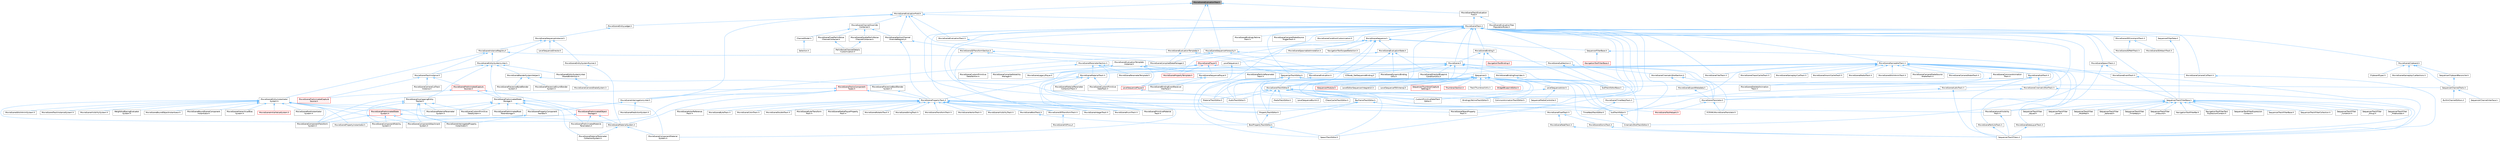 digraph "MovieSceneEvaluationTree.h"
{
 // INTERACTIVE_SVG=YES
 // LATEX_PDF_SIZE
  bgcolor="transparent";
  edge [fontname=Helvetica,fontsize=10,labelfontname=Helvetica,labelfontsize=10];
  node [fontname=Helvetica,fontsize=10,shape=box,height=0.2,width=0.4];
  Node1 [id="Node000001",label="MovieSceneEvaluationTree.h",height=0.2,width=0.4,color="gray40", fillcolor="grey60", style="filled", fontcolor="black",tooltip=" "];
  Node1 -> Node2 [id="edge1_Node000001_Node000002",dir="back",color="steelblue1",style="solid",tooltip=" "];
  Node2 [id="Node000002",label="MovieSceneEvaluationField.h",height=0.2,width=0.4,color="grey40", fillcolor="white", style="filled",URL="$d6/d5d/MovieSceneEvaluationField_8h.html",tooltip=" "];
  Node2 -> Node3 [id="edge2_Node000002_Node000003",dir="back",color="steelblue1",style="solid",tooltip=" "];
  Node3 [id="Node000003",label="MovieSceneChannelOverride\lContainer.h",height=0.2,width=0.4,color="grey40", fillcolor="white", style="filled",URL="$d1/dd2/MovieSceneChannelOverrideContainer_8h.html",tooltip=" "];
  Node3 -> Node4 [id="edge3_Node000003_Node000004",dir="back",color="steelblue1",style="solid",tooltip=" "];
  Node4 [id="Node000004",label="ChannelModel.h",height=0.2,width=0.4,color="grey40", fillcolor="white", style="filled",URL="$de/d30/ChannelModel_8h.html",tooltip=" "];
  Node4 -> Node5 [id="edge4_Node000004_Node000005",dir="back",color="steelblue1",style="solid",tooltip=" "];
  Node5 [id="Node000005",label="Selection.h",height=0.2,width=0.4,color="grey40", fillcolor="white", style="filled",URL="$dd/dc2/Editor_2Sequencer_2Public_2MVVM_2Selection_2Selection_8h.html",tooltip=" "];
  Node3 -> Node6 [id="edge5_Node000003_Node000006",dir="back",color="steelblue1",style="solid",tooltip=" "];
  Node6 [id="Node000006",label="MovieSceneDoublePerlinNoise\lChannelContainer.h",height=0.2,width=0.4,color="grey40", fillcolor="white", style="filled",URL="$de/dae/MovieSceneDoublePerlinNoiseChannelContainer_8h.html",tooltip=" "];
  Node6 -> Node7 [id="edge6_Node000006_Node000007",dir="back",color="steelblue1",style="solid",tooltip=" "];
  Node7 [id="Node000007",label="PerlinNoiseChannelDetails\lCustomization.h",height=0.2,width=0.4,color="grey40", fillcolor="white", style="filled",URL="$d6/df3/PerlinNoiseChannelDetailsCustomization_8h.html",tooltip=" "];
  Node3 -> Node8 [id="edge7_Node000003_Node000008",dir="back",color="steelblue1",style="solid",tooltip=" "];
  Node8 [id="Node000008",label="MovieSceneFloatPerlinNoise\lChannelContainer.h",height=0.2,width=0.4,color="grey40", fillcolor="white", style="filled",URL="$d6/dcb/MovieSceneFloatPerlinNoiseChannelContainer_8h.html",tooltip=" "];
  Node8 -> Node7 [id="edge8_Node000008_Node000007",dir="back",color="steelblue1",style="solid",tooltip=" "];
  Node3 -> Node9 [id="edge9_Node000003_Node000009",dir="back",color="steelblue1",style="solid",tooltip=" "];
  Node9 [id="Node000009",label="MovieSceneSectionChannel\lOverrideRegistry.h",height=0.2,width=0.4,color="grey40", fillcolor="white", style="filled",URL="$d0/d33/MovieSceneSectionChannelOverrideRegistry_8h.html",tooltip=" "];
  Node9 -> Node10 [id="edge10_Node000009_Node000010",dir="back",color="steelblue1",style="solid",tooltip=" "];
  Node10 [id="Node000010",label="MovieScene3DTransformSection.h",height=0.2,width=0.4,color="grey40", fillcolor="white", style="filled",URL="$de/dab/MovieScene3DTransformSection_8h.html",tooltip=" "];
  Node10 -> Node11 [id="edge11_Node000010_Node000011",dir="back",color="steelblue1",style="solid",tooltip=" "];
  Node11 [id="Node000011",label="ISequencerTrackEditor.h",height=0.2,width=0.4,color="grey40", fillcolor="white", style="filled",URL="$df/dca/ISequencerTrackEditor_8h.html",tooltip=" "];
  Node11 -> Node12 [id="edge12_Node000011_Node000012",dir="back",color="steelblue1",style="solid",tooltip=" "];
  Node12 [id="Node000012",label="AudioTrackEditor.h",height=0.2,width=0.4,color="grey40", fillcolor="white", style="filled",URL="$dd/d96/AudioTrackEditor_8h.html",tooltip=" "];
  Node11 -> Node13 [id="edge13_Node000011_Node000013",dir="back",color="steelblue1",style="solid",tooltip=" "];
  Node13 [id="Node000013",label="BoolPropertyTrackEditor.h",height=0.2,width=0.4,color="grey40", fillcolor="white", style="filled",URL="$db/d07/BoolPropertyTrackEditor_8h.html",tooltip=" "];
  Node13 -> Node14 [id="edge14_Node000013_Node000014",dir="back",color="steelblue1",style="solid",tooltip=" "];
  Node14 [id="Node000014",label="SpawnTrackEditor.h",height=0.2,width=0.4,color="grey40", fillcolor="white", style="filled",URL="$d5/dac/SpawnTrackEditor_8h.html",tooltip=" "];
  Node11 -> Node15 [id="edge15_Node000011_Node000015",dir="back",color="steelblue1",style="solid",tooltip=" "];
  Node15 [id="Node000015",label="CinematicShotTrackEditor.h",height=0.2,width=0.4,color="grey40", fillcolor="white", style="filled",URL="$d3/d0c/CinematicShotTrackEditor_8h.html",tooltip=" "];
  Node11 -> Node16 [id="edge16_Node000011_Node000016",dir="back",color="steelblue1",style="solid",tooltip=" "];
  Node16 [id="Node000016",label="CustomPrimitiveDataTrack\lEditor.h",height=0.2,width=0.4,color="grey40", fillcolor="white", style="filled",URL="$dc/d8f/CustomPrimitiveDataTrackEditor_8h.html",tooltip=" "];
  Node11 -> Node17 [id="edge17_Node000011_Node000017",dir="back",color="steelblue1",style="solid",tooltip=" "];
  Node17 [id="Node000017",label="MaterialTrackEditor.h",height=0.2,width=0.4,color="grey40", fillcolor="white", style="filled",URL="$d1/d9f/MaterialTrackEditor_8h.html",tooltip=" "];
  Node11 -> Node18 [id="edge18_Node000011_Node000018",dir="back",color="steelblue1",style="solid",tooltip=" "];
  Node18 [id="Node000018",label="MovieSceneTrackEditor.h",height=0.2,width=0.4,color="grey40", fillcolor="white", style="filled",URL="$db/d6c/MovieSceneTrackEditor_8h.html",tooltip=" "];
  Node18 -> Node12 [id="edge19_Node000018_Node000012",dir="back",color="steelblue1",style="solid",tooltip=" "];
  Node18 -> Node19 [id="edge20_Node000018_Node000019",dir="back",color="steelblue1",style="solid",tooltip=" "];
  Node19 [id="Node000019",label="BindingLifetimeTrackEditor.h",height=0.2,width=0.4,color="grey40", fillcolor="white", style="filled",URL="$db/d3c/BindingLifetimeTrackEditor_8h.html",tooltip=" "];
  Node18 -> Node20 [id="edge21_Node000018_Node000020",dir="back",color="steelblue1",style="solid",tooltip=" "];
  Node20 [id="Node000020",label="ChaosCacheTrackEditor.h",height=0.2,width=0.4,color="grey40", fillcolor="white", style="filled",URL="$db/d36/ChaosCacheTrackEditor_8h.html",tooltip=" "];
  Node18 -> Node21 [id="edge22_Node000018_Node000021",dir="back",color="steelblue1",style="solid",tooltip=" "];
  Node21 [id="Node000021",label="CommonAnimationTrackEditor.h",height=0.2,width=0.4,color="grey40", fillcolor="white", style="filled",URL="$d9/d6e/CommonAnimationTrackEditor_8h.html",tooltip=" "];
  Node18 -> Node16 [id="edge23_Node000018_Node000016",dir="back",color="steelblue1",style="solid",tooltip=" "];
  Node18 -> Node22 [id="edge24_Node000018_Node000022",dir="back",color="steelblue1",style="solid",tooltip=" "];
  Node22 [id="Node000022",label="KeyframeTrackEditor.h",height=0.2,width=0.4,color="grey40", fillcolor="white", style="filled",URL="$dd/d47/KeyframeTrackEditor_8h.html",tooltip=" "];
  Node22 -> Node13 [id="edge25_Node000022_Node000013",dir="back",color="steelblue1",style="solid",tooltip=" "];
  Node22 -> Node23 [id="edge26_Node000022_Node000023",dir="back",color="steelblue1",style="solid",tooltip=" "];
  Node23 [id="Node000023",label="PropertyTrackEditor.h",height=0.2,width=0.4,color="grey40", fillcolor="white", style="filled",URL="$da/d9a/PropertyTrackEditor_8h.html",tooltip=" "];
  Node23 -> Node13 [id="edge27_Node000023_Node000013",dir="back",color="steelblue1",style="solid",tooltip=" "];
  Node22 -> Node24 [id="edge28_Node000022_Node000024",dir="back",color="steelblue1",style="solid",tooltip=" "];
  Node24 [id="Node000024",label="SubTrackEditor.h",height=0.2,width=0.4,color="grey40", fillcolor="white", style="filled",URL="$d8/d5b/SubTrackEditor_8h.html",tooltip=" "];
  Node24 -> Node15 [id="edge29_Node000024_Node000015",dir="back",color="steelblue1",style="solid",tooltip=" "];
  Node22 -> Node25 [id="edge30_Node000022_Node000025",dir="back",color="steelblue1",style="solid",tooltip=" "];
  Node25 [id="Node000025",label="TimeWarpTrackEditor.h",height=0.2,width=0.4,color="grey40", fillcolor="white", style="filled",URL="$dc/d2e/TimeWarpTrackEditor_8h.html",tooltip=" "];
  Node18 -> Node17 [id="edge31_Node000018_Node000017",dir="back",color="steelblue1",style="solid",tooltip=" "];
  Node18 -> Node26 [id="edge32_Node000018_Node000026",dir="back",color="steelblue1",style="solid",tooltip=" "];
  Node26 [id="Node000026",label="MediaTrackEditor.h",height=0.2,width=0.4,color="grey40", fillcolor="white", style="filled",URL="$d0/d41/MediaTrackEditor_8h.html",tooltip=" "];
  Node18 -> Node23 [id="edge33_Node000018_Node000023",dir="back",color="steelblue1",style="solid",tooltip=" "];
  Node18 -> Node27 [id="edge34_Node000018_Node000027",dir="back",color="steelblue1",style="solid",tooltip=" "];
  Node27 [id="Node000027",label="SequencerTrackFilterBase.h",height=0.2,width=0.4,color="grey40", fillcolor="white", style="filled",URL="$d8/def/Filters_2SequencerTrackFilterBase_8h.html",tooltip=" "];
  Node27 -> Node28 [id="edge35_Node000027_Node000028",dir="back",color="steelblue1",style="solid",tooltip=" "];
  Node28 [id="Node000028",label="NavigationToolFilterBar.h",height=0.2,width=0.4,color="grey40", fillcolor="white", style="filled",URL="$df/d14/NavigationToolFilterBar_8h.html",tooltip=" "];
  Node27 -> Node29 [id="edge36_Node000027_Node000029",dir="back",color="steelblue1",style="solid",tooltip=" "];
  Node29 [id="Node000029",label="NavigationToolFilterText\lExpressionContext.h",height=0.2,width=0.4,color="grey40", fillcolor="white", style="filled",URL="$d8/dd2/NavigationToolFilterTextExpressionContext_8h.html",tooltip=" "];
  Node27 -> Node30 [id="edge37_Node000027_Node000030",dir="back",color="steelblue1",style="solid",tooltip=" "];
  Node30 [id="Node000030",label="SequencerTextFilterExpression\lContext.h",height=0.2,width=0.4,color="grey40", fillcolor="white", style="filled",URL="$d0/d9f/SequencerTextFilterExpressionContext_8h.html",tooltip=" "];
  Node27 -> Node31 [id="edge38_Node000027_Node000031",dir="back",color="steelblue1",style="solid",tooltip=" "];
  Node31 [id="Node000031",label="SequencerTrackFilterBase.h",height=0.2,width=0.4,color="grey40", fillcolor="white", style="filled",URL="$d8/d4d/SequencerTrackFilterBase_8h.html",tooltip=" "];
  Node27 -> Node32 [id="edge39_Node000027_Node000032",dir="back",color="steelblue1",style="solid",tooltip=" "];
  Node32 [id="Node000032",label="SequencerTrackFilterCollection.h",height=0.2,width=0.4,color="grey40", fillcolor="white", style="filled",URL="$d8/de2/SequencerTrackFilterCollection_8h.html",tooltip=" "];
  Node27 -> Node33 [id="edge40_Node000027_Node000033",dir="back",color="steelblue1",style="solid",tooltip=" "];
  Node33 [id="Node000033",label="SequencerTrackFilter\l_Condition.h",height=0.2,width=0.4,color="grey40", fillcolor="white", style="filled",URL="$df/d17/SequencerTrackFilter__Condition_8h.html",tooltip=" "];
  Node27 -> Node34 [id="edge41_Node000027_Node000034",dir="back",color="steelblue1",style="solid",tooltip=" "];
  Node34 [id="Node000034",label="SequencerTrackFilter\l_Group.h",height=0.2,width=0.4,color="grey40", fillcolor="white", style="filled",URL="$da/dea/SequencerTrackFilter__Group_8h.html",tooltip=" "];
  Node27 -> Node35 [id="edge42_Node000027_Node000035",dir="back",color="steelblue1",style="solid",tooltip=" "];
  Node35 [id="Node000035",label="SequencerTrackFilter\l_HideIsolate.h",height=0.2,width=0.4,color="grey40", fillcolor="white", style="filled",URL="$d3/d55/SequencerTrackFilter__HideIsolate_8h.html",tooltip=" "];
  Node27 -> Node36 [id="edge43_Node000027_Node000036",dir="back",color="steelblue1",style="solid",tooltip=" "];
  Node36 [id="Node000036",label="SequencerTrackFilter\l_Keyed.h",height=0.2,width=0.4,color="grey40", fillcolor="white", style="filled",URL="$d4/d2d/SequencerTrackFilter__Keyed_8h.html",tooltip=" "];
  Node27 -> Node37 [id="edge44_Node000027_Node000037",dir="back",color="steelblue1",style="solid",tooltip=" "];
  Node37 [id="Node000037",label="SequencerTrackFilter\l_Level.h",height=0.2,width=0.4,color="grey40", fillcolor="white", style="filled",URL="$d2/d6c/SequencerTrackFilter__Level_8h.html",tooltip=" "];
  Node27 -> Node38 [id="edge45_Node000027_Node000038",dir="back",color="steelblue1",style="solid",tooltip=" "];
  Node38 [id="Node000038",label="SequencerTrackFilter\l_Modified.h",height=0.2,width=0.4,color="grey40", fillcolor="white", style="filled",URL="$d0/dd9/SequencerTrackFilter__Modified_8h.html",tooltip=" "];
  Node27 -> Node39 [id="edge46_Node000027_Node000039",dir="back",color="steelblue1",style="solid",tooltip=" "];
  Node39 [id="Node000039",label="SequencerTrackFilter\l_Selected.h",height=0.2,width=0.4,color="grey40", fillcolor="white", style="filled",URL="$dc/d54/SequencerTrackFilter__Selected_8h.html",tooltip=" "];
  Node27 -> Node40 [id="edge47_Node000027_Node000040",dir="back",color="steelblue1",style="solid",tooltip=" "];
  Node40 [id="Node000040",label="SequencerTrackFilter\l_TimeWarp.h",height=0.2,width=0.4,color="grey40", fillcolor="white", style="filled",URL="$d6/dd0/SequencerTrackFilter__TimeWarp_8h.html",tooltip=" "];
  Node27 -> Node41 [id="edge48_Node000027_Node000041",dir="back",color="steelblue1",style="solid",tooltip=" "];
  Node41 [id="Node000041",label="SequencerTrackFilter\l_Unbound.h",height=0.2,width=0.4,color="grey40", fillcolor="white", style="filled",URL="$d0/dd1/SequencerTrackFilter__Unbound_8h.html",tooltip=" "];
  Node27 -> Node42 [id="edge49_Node000027_Node000042",dir="back",color="steelblue1",style="solid",tooltip=" "];
  Node42 [id="Node000042",label="SequencerTrackFilters.h",height=0.2,width=0.4,color="grey40", fillcolor="white", style="filled",URL="$df/d72/SequencerTrackFilters_8h.html",tooltip=" "];
  Node18 -> Node24 [id="edge50_Node000018_Node000024",dir="back",color="steelblue1",style="solid",tooltip=" "];
  Node11 -> Node14 [id="edge51_Node000011_Node000014",dir="back",color="steelblue1",style="solid",tooltip=" "];
  Node11 -> Node24 [id="edge52_Node000011_Node000024",dir="back",color="steelblue1",style="solid",tooltip=" "];
  Node10 -> Node43 [id="edge53_Node000010_Node000043",dir="back",color="steelblue1",style="solid",tooltip=" "];
  Node43 [id="Node000043",label="MovieScene3DTransformTrack.h",height=0.2,width=0.4,color="grey40", fillcolor="white", style="filled",URL="$d9/d06/MovieScene3DTransformTrack_8h.html",tooltip=" "];
  Node43 -> Node44 [id="edge54_Node000043_Node000044",dir="back",color="steelblue1",style="solid",tooltip=" "];
  Node44 [id="Node000044",label="MovieSceneHitProxy.h",height=0.2,width=0.4,color="grey40", fillcolor="white", style="filled",URL="$d0/d01/MovieSceneHitProxy_8h.html",tooltip=" "];
  Node10 -> Node45 [id="edge55_Node000010_Node000045",dir="back",color="steelblue1",style="solid",tooltip=" "];
  Node45 [id="Node000045",label="MovieSceneParameterSection.h",height=0.2,width=0.4,color="grey40", fillcolor="white", style="filled",URL="$de/d65/MovieSceneParameterSection_8h.html",tooltip=" "];
  Node45 -> Node46 [id="edge56_Node000045_Node000046",dir="back",color="steelblue1",style="solid",tooltip=" "];
  Node46 [id="Node000046",label="MovieSceneCustomPrimitive\lDataSection.h",height=0.2,width=0.4,color="grey40", fillcolor="white", style="filled",URL="$d2/d78/MovieSceneCustomPrimitiveDataSection_8h.html",tooltip=" "];
  Node45 -> Node47 [id="edge57_Node000045_Node000047",dir="back",color="steelblue1",style="solid",tooltip=" "];
  Node47 [id="Node000047",label="MovieSceneCustomPrimitive\lDataTrack.h",height=0.2,width=0.4,color="grey40", fillcolor="white", style="filled",URL="$db/d39/MovieSceneCustomPrimitiveDataTrack_8h.html",tooltip=" "];
  Node45 -> Node48 [id="edge58_Node000045_Node000048",dir="back",color="steelblue1",style="solid",tooltip=" "];
  Node48 [id="Node000048",label="MovieSceneMaterialTrack.h",height=0.2,width=0.4,color="grey40", fillcolor="white", style="filled",URL="$d8/d92/MovieSceneMaterialTrack_8h.html",tooltip=" "];
  Node48 -> Node49 [id="edge59_Node000048_Node000049",dir="back",color="steelblue1",style="solid",tooltip=" "];
  Node49 [id="Node000049",label="MovieSceneComponentMaterial\lSystem.h",height=0.2,width=0.4,color="grey40", fillcolor="white", style="filled",URL="$d7/d7c/MovieSceneComponentMaterialSystem_8h.html",tooltip=" "];
  Node48 -> Node47 [id="edge60_Node000048_Node000047",dir="back",color="steelblue1",style="solid",tooltip=" "];
  Node48 -> Node50 [id="edge61_Node000048_Node000050",dir="back",color="steelblue1",style="solid",tooltip=" "];
  Node50 [id="Node000050",label="MovieSceneMaterialParameter\lCollectionTrack.h",height=0.2,width=0.4,color="grey40", fillcolor="white", style="filled",URL="$d7/dc8/MovieSceneMaterialParameterCollectionTrack_8h.html",tooltip=" "];
  Node48 -> Node51 [id="edge62_Node000048_Node000051",dir="back",color="steelblue1",style="solid",tooltip=" "];
  Node51 [id="Node000051",label="MovieScenePrimitiveMaterial\lTrack.h",height=0.2,width=0.4,color="grey40", fillcolor="white", style="filled",URL="$dc/dc4/MovieScenePrimitiveMaterialTrack_8h.html",tooltip=" "];
  Node48 -> Node52 [id="edge63_Node000048_Node000052",dir="back",color="steelblue1",style="solid",tooltip=" "];
  Node52 [id="Node000052",label="MovieSceneTracksComponent\lTypes.h",height=0.2,width=0.4,color="red", fillcolor="#FFF0F0", style="filled",URL="$d5/d6a/MovieSceneTracksComponentTypes_8h.html",tooltip=" "];
  Node52 -> Node53 [id="edge64_Node000052_Node000053",dir="back",color="steelblue1",style="solid",tooltip=" "];
  Node53 [id="Node000053",label="MovieSceneComponentAttachment\lSystem.h",height=0.2,width=0.4,color="grey40", fillcolor="white", style="filled",URL="$d9/db3/MovieSceneComponentAttachmentSystem_8h.html",tooltip=" "];
  Node52 -> Node54 [id="edge65_Node000052_Node000054",dir="back",color="steelblue1",style="solid",tooltip=" "];
  Node54 [id="Node000054",label="MovieSceneComponentTransform\lSystem.h",height=0.2,width=0.4,color="grey40", fillcolor="white", style="filled",URL="$d1/d3e/MovieSceneComponentTransformSystem_8h.html",tooltip=" "];
  Node52 -> Node57 [id="edge66_Node000052_Node000057",dir="back",color="steelblue1",style="solid",tooltip=" "];
  Node57 [id="Node000057",label="MovieSceneInterrogationLinker.h",height=0.2,width=0.4,color="grey40", fillcolor="white", style="filled",URL="$d9/d6a/MovieSceneInterrogationLinker_8h.html",tooltip=" "];
  Node57 -> Node58 [id="edge67_Node000057_Node000058",dir="back",color="steelblue1",style="solid",tooltip=" "];
  Node58 [id="Node000058",label="MovieScenePredictionSystem.h",height=0.2,width=0.4,color="grey40", fillcolor="white", style="filled",URL="$dc/d7f/MovieScenePredictionSystem_8h.html",tooltip=" "];
  Node57 -> Node59 [id="edge68_Node000057_Node000059",dir="back",color="steelblue1",style="solid",tooltip=" "];
  Node59 [id="Node000059",label="MovieScenePropertyComponent\lHandler.h",height=0.2,width=0.4,color="grey40", fillcolor="white", style="filled",URL="$d1/d1c/MovieScenePropertyComponentHandler_8h.html",tooltip=" "];
  Node59 -> Node60 [id="edge69_Node000059_Node000060",dir="back",color="steelblue1",style="solid",tooltip=" "];
  Node60 [id="Node000060",label="MovieSceneInterrogatedProperty\lInstantiator.h",height=0.2,width=0.4,color="grey40", fillcolor="white", style="filled",URL="$df/d43/MovieSceneInterrogatedPropertyInstantiator_8h.html",tooltip=" "];
  Node59 -> Node61 [id="edge70_Node000059_Node000061",dir="back",color="steelblue1",style="solid",tooltip=" "];
  Node61 [id="Node000061",label="MovieScenePropertyInstantiator.h",height=0.2,width=0.4,color="grey40", fillcolor="white", style="filled",URL="$d2/ddc/MovieScenePropertyInstantiator_8h.html",tooltip=" "];
  Node52 -> Node62 [id="edge71_Node000052_Node000062",dir="back",color="steelblue1",style="solid",tooltip=" "];
  Node62 [id="Node000062",label="MovieSceneMaterialSystem.h",height=0.2,width=0.4,color="grey40", fillcolor="white", style="filled",URL="$d2/d2f/MovieSceneMaterialSystem_8h.html",tooltip=" "];
  Node62 -> Node49 [id="edge72_Node000062_Node000049",dir="back",color="steelblue1",style="solid",tooltip=" "];
  Node62 -> Node63 [id="edge73_Node000062_Node000063",dir="back",color="steelblue1",style="solid",tooltip=" "];
  Node63 [id="Node000063",label="MovieSceneMaterialParameter\lCollectionSystem.h",height=0.2,width=0.4,color="grey40", fillcolor="white", style="filled",URL="$d4/d18/MovieSceneMaterialParameterCollectionSystem_8h.html",tooltip=" "];
  Node52 -> Node65 [id="edge74_Node000052_Node000065",dir="back",color="steelblue1",style="solid",tooltip=" "];
  Node65 [id="Node000065",label="MovieScenePropertyTrack.h",height=0.2,width=0.4,color="grey40", fillcolor="white", style="filled",URL="$da/d0c/MovieScenePropertyTrack_8h.html",tooltip=" "];
  Node65 -> Node43 [id="edge75_Node000065_Node000043",dir="back",color="steelblue1",style="solid",tooltip=" "];
  Node65 -> Node66 [id="edge76_Node000065_Node000066",dir="back",color="steelblue1",style="solid",tooltip=" "];
  Node66 [id="Node000066",label="MovieSceneActorReference\lTrack.h",height=0.2,width=0.4,color="grey40", fillcolor="white", style="filled",URL="$d9/d9b/MovieSceneActorReferenceTrack_8h.html",tooltip=" "];
  Node65 -> Node67 [id="edge77_Node000065_Node000067",dir="back",color="steelblue1",style="solid",tooltip=" "];
  Node67 [id="Node000067",label="MovieSceneBoolTrack.h",height=0.2,width=0.4,color="grey40", fillcolor="white", style="filled",URL="$d7/ddf/MovieSceneBoolTrack_8h.html",tooltip=" "];
  Node67 -> Node13 [id="edge78_Node000067_Node000013",dir="back",color="steelblue1",style="solid",tooltip=" "];
  Node65 -> Node68 [id="edge79_Node000065_Node000068",dir="back",color="steelblue1",style="solid",tooltip=" "];
  Node68 [id="Node000068",label="MovieSceneByteTrack.h",height=0.2,width=0.4,color="grey40", fillcolor="white", style="filled",URL="$dc/d79/MovieSceneByteTrack_8h.html",tooltip=" "];
  Node65 -> Node69 [id="edge80_Node000065_Node000069",dir="back",color="steelblue1",style="solid",tooltip=" "];
  Node69 [id="Node000069",label="MovieSceneColorTrack.h",height=0.2,width=0.4,color="grey40", fillcolor="white", style="filled",URL="$d8/df9/MovieSceneColorTrack_8h.html",tooltip=" "];
  Node65 -> Node70 [id="edge81_Node000065_Node000070",dir="back",color="steelblue1",style="solid",tooltip=" "];
  Node70 [id="Node000070",label="MovieSceneDoubleTrack.h",height=0.2,width=0.4,color="grey40", fillcolor="white", style="filled",URL="$de/d31/MovieSceneDoubleTrack_8h.html",tooltip=" "];
  Node65 -> Node71 [id="edge82_Node000065_Node000071",dir="back",color="steelblue1",style="solid",tooltip=" "];
  Node71 [id="Node000071",label="MovieSceneEnumTrack.h",height=0.2,width=0.4,color="grey40", fillcolor="white", style="filled",URL="$d6/d95/MovieSceneEnumTrack_8h.html",tooltip=" "];
  Node65 -> Node72 [id="edge83_Node000065_Node000072",dir="back",color="steelblue1",style="solid",tooltip=" "];
  Node72 [id="Node000072",label="MovieSceneEulerTransform\lTrack.h",height=0.2,width=0.4,color="grey40", fillcolor="white", style="filled",URL="$d7/d3a/MovieSceneEulerTransformTrack_8h.html",tooltip=" "];
  Node65 -> Node73 [id="edge84_Node000065_Node000073",dir="back",color="steelblue1",style="solid",tooltip=" "];
  Node73 [id="Node000073",label="MovieSceneFloatTrack.h",height=0.2,width=0.4,color="grey40", fillcolor="white", style="filled",URL="$dc/d88/MovieSceneFloatTrack_8h.html",tooltip=" "];
  Node73 -> Node74 [id="edge85_Node000073_Node000074",dir="back",color="steelblue1",style="solid",tooltip=" "];
  Node74 [id="Node000074",label="MovieSceneFadeTrack.h",height=0.2,width=0.4,color="grey40", fillcolor="white", style="filled",URL="$d3/dd6/MovieSceneFadeTrack_8h.html",tooltip=" "];
  Node74 -> Node42 [id="edge86_Node000074_Node000042",dir="back",color="steelblue1",style="solid",tooltip=" "];
  Node73 -> Node75 [id="edge87_Node000073_Node000075",dir="back",color="steelblue1",style="solid",tooltip=" "];
  Node75 [id="Node000075",label="MovieSceneSlomoTrack.h",height=0.2,width=0.4,color="grey40", fillcolor="white", style="filled",URL="$d3/d88/MovieSceneSlomoTrack_8h.html",tooltip=" "];
  Node75 -> Node42 [id="edge88_Node000075_Node000042",dir="back",color="steelblue1",style="solid",tooltip=" "];
  Node65 -> Node76 [id="edge89_Node000065_Node000076",dir="back",color="steelblue1",style="solid",tooltip=" "];
  Node76 [id="Node000076",label="MovieSceneIntegerTrack.h",height=0.2,width=0.4,color="grey40", fillcolor="white", style="filled",URL="$d9/d1a/MovieSceneIntegerTrack_8h.html",tooltip=" "];
  Node65 -> Node77 [id="edge90_Node000065_Node000077",dir="back",color="steelblue1",style="solid",tooltip=" "];
  Node77 [id="Node000077",label="MovieSceneLevelVisibility\lTrack.h",height=0.2,width=0.4,color="grey40", fillcolor="white", style="filled",URL="$d8/dae/MovieSceneLevelVisibilityTrack_8h.html",tooltip=" "];
  Node77 -> Node42 [id="edge91_Node000077_Node000042",dir="back",color="steelblue1",style="solid",tooltip=" "];
  Node65 -> Node78 [id="edge92_Node000065_Node000078",dir="back",color="steelblue1",style="solid",tooltip=" "];
  Node78 [id="Node000078",label="MovieSceneMediaPlayerProperty\lTrack.h",height=0.2,width=0.4,color="grey40", fillcolor="white", style="filled",URL="$d4/da1/MovieSceneMediaPlayerPropertyTrack_8h.html",tooltip=" "];
  Node65 -> Node79 [id="edge93_Node000065_Node000079",dir="back",color="steelblue1",style="solid",tooltip=" "];
  Node79 [id="Node000079",label="MovieSceneObjectProperty\lTrack.h",height=0.2,width=0.4,color="grey40", fillcolor="white", style="filled",URL="$dc/da9/MovieSceneObjectPropertyTrack_8h.html",tooltip=" "];
  Node65 -> Node51 [id="edge94_Node000065_Node000051",dir="back",color="steelblue1",style="solid",tooltip=" "];
  Node65 -> Node80 [id="edge95_Node000065_Node000080",dir="back",color="steelblue1",style="solid",tooltip=" "];
  Node80 [id="Node000080",label="MovieSceneRotatorTrack.h",height=0.2,width=0.4,color="grey40", fillcolor="white", style="filled",URL="$d3/d8f/MovieSceneRotatorTrack_8h.html",tooltip=" "];
  Node65 -> Node81 [id="edge96_Node000065_Node000081",dir="back",color="steelblue1",style="solid",tooltip=" "];
  Node81 [id="Node000081",label="MovieSceneStringTrack.h",height=0.2,width=0.4,color="grey40", fillcolor="white", style="filled",URL="$dd/d54/MovieSceneStringTrack_8h.html",tooltip=" "];
  Node65 -> Node82 [id="edge97_Node000065_Node000082",dir="back",color="steelblue1",style="solid",tooltip=" "];
  Node82 [id="Node000082",label="MovieSceneTransformTrack.h",height=0.2,width=0.4,color="grey40", fillcolor="white", style="filled",URL="$df/d57/MovieSceneTransformTrack_8h.html",tooltip=" "];
  Node65 -> Node83 [id="edge98_Node000065_Node000083",dir="back",color="steelblue1",style="solid",tooltip=" "];
  Node83 [id="Node000083",label="MovieSceneVectorTrack.h",height=0.2,width=0.4,color="grey40", fillcolor="white", style="filled",URL="$d8/d5e/MovieSceneVectorTrack_8h.html",tooltip=" "];
  Node65 -> Node84 [id="edge99_Node000065_Node000084",dir="back",color="steelblue1",style="solid",tooltip=" "];
  Node84 [id="Node000084",label="MovieSceneVisibilityTrack.h",height=0.2,width=0.4,color="grey40", fillcolor="white", style="filled",URL="$dd/d5e/MovieSceneVisibilityTrack_8h.html",tooltip=" "];
  Node65 -> Node23 [id="edge100_Node000065_Node000023",dir="back",color="steelblue1",style="solid",tooltip=" "];
  Node45 -> Node85 [id="edge101_Node000045_Node000085",dir="back",color="steelblue1",style="solid",tooltip=" "];
  Node85 [id="Node000085",label="MovieSceneParameterTemplate.h",height=0.2,width=0.4,color="grey40", fillcolor="white", style="filled",URL="$d9/df3/MovieSceneParameterTemplate_8h.html",tooltip=" "];
  Node45 -> Node86 [id="edge102_Node000045_Node000086",dir="back",color="steelblue1",style="solid",tooltip=" "];
  Node86 [id="Node000086",label="MovieSceneParticleParameter\lTrack.h",height=0.2,width=0.4,color="grey40", fillcolor="white", style="filled",URL="$d2/d09/MovieSceneParticleParameterTrack_8h.html",tooltip=" "];
  Node9 -> Node65 [id="edge103_Node000009_Node000065",dir="back",color="steelblue1",style="solid",tooltip=" "];
  Node2 -> Node87 [id="edge104_Node000002_Node000087",dir="back",color="steelblue1",style="solid",tooltip=" "];
  Node87 [id="Node000087",label="MovieSceneCompiledDataManager.h",height=0.2,width=0.4,color="grey40", fillcolor="white", style="filled",URL="$d7/d59/MovieSceneCompiledDataManager_8h.html",tooltip=" "];
  Node2 -> Node88 [id="edge105_Node000002_Node000088",dir="back",color="steelblue1",style="solid",tooltip=" "];
  Node88 [id="Node000088",label="MovieSceneEntityLedger.h",height=0.2,width=0.4,color="grey40", fillcolor="white", style="filled",URL="$d6/d4e/MovieSceneEntityLedger_8h.html",tooltip=" "];
  Node88 -> Node89 [id="edge106_Node000088_Node000089",dir="back",color="steelblue1",style="solid",tooltip=" "];
  Node89 [id="Node000089",label="MovieSceneSequenceInstance.h",height=0.2,width=0.4,color="grey40", fillcolor="white", style="filled",URL="$d1/d07/MovieSceneSequenceInstance_8h.html",tooltip=" "];
  Node89 -> Node90 [id="edge107_Node000089_Node000090",dir="back",color="steelblue1",style="solid",tooltip=" "];
  Node90 [id="Node000090",label="LevelSequenceDirector.h",height=0.2,width=0.4,color="grey40", fillcolor="white", style="filled",URL="$d8/d00/LevelSequenceDirector_8h.html",tooltip=" "];
  Node89 -> Node91 [id="edge108_Node000089_Node000091",dir="back",color="steelblue1",style="solid",tooltip=" "];
  Node91 [id="Node000091",label="MovieSceneEntitySystemLinker.h",height=0.2,width=0.4,color="grey40", fillcolor="white", style="filled",URL="$d9/d16/MovieSceneEntitySystemLinker_8h.html",tooltip=" "];
  Node91 -> Node92 [id="edge109_Node000091_Node000092",dir="back",color="steelblue1",style="solid",tooltip=" "];
  Node92 [id="Node000092",label="MovieSceneBlenderSystemHelper.h",height=0.2,width=0.4,color="grey40", fillcolor="white", style="filled",URL="$d5/d47/MovieSceneBlenderSystemHelper_8h.html",tooltip=" "];
  Node92 -> Node93 [id="edge110_Node000092_Node000093",dir="back",color="steelblue1",style="solid",tooltip=" "];
  Node93 [id="Node000093",label="MovieScenePiecewiseBoolBlender\lSystem.h",height=0.2,width=0.4,color="grey40", fillcolor="white", style="filled",URL="$d7/d27/MovieScenePiecewiseBoolBlenderSystem_8h.html",tooltip=" "];
  Node93 -> Node65 [id="edge111_Node000093_Node000065",dir="back",color="steelblue1",style="solid",tooltip=" "];
  Node92 -> Node94 [id="edge112_Node000092_Node000094",dir="back",color="steelblue1",style="solid",tooltip=" "];
  Node94 [id="Node000094",label="MovieScenePiecewiseByteBlender\lSystem.h",height=0.2,width=0.4,color="grey40", fillcolor="white", style="filled",URL="$d7/dde/MovieScenePiecewiseByteBlenderSystem_8h.html",tooltip=" "];
  Node92 -> Node95 [id="edge113_Node000092_Node000095",dir="back",color="steelblue1",style="solid",tooltip=" "];
  Node95 [id="Node000095",label="MovieScenePiecewiseEnumBlender\lSystem.h",height=0.2,width=0.4,color="grey40", fillcolor="white", style="filled",URL="$d4/dfe/MovieScenePiecewiseEnumBlenderSystem_8h.html",tooltip=" "];
  Node91 -> Node96 [id="edge114_Node000091_Node000096",dir="back",color="steelblue1",style="solid",tooltip=" "];
  Node96 [id="Node000096",label="MovieSceneEntitySystemLinker\lSharedExtension.h",height=0.2,width=0.4,color="grey40", fillcolor="white", style="filled",URL="$dc/df1/MovieSceneEntitySystemLinkerSharedExtension_8h.html",tooltip=" "];
  Node96 -> Node97 [id="edge115_Node000096_Node000097",dir="back",color="steelblue1",style="solid",tooltip=" "];
  Node97 [id="Node000097",label="MovieSceneCameraShakeSystem.h",height=0.2,width=0.4,color="grey40", fillcolor="white", style="filled",URL="$d2/dcc/MovieSceneCameraShakeSystem_8h.html",tooltip=" "];
  Node91 -> Node98 [id="edge116_Node000091_Node000098",dir="back",color="steelblue1",style="solid",tooltip=" "];
  Node98 [id="Node000098",label="MovieSceneOverlappingEntity\lTracker.h",height=0.2,width=0.4,color="grey40", fillcolor="white", style="filled",URL="$db/d41/MovieSceneOverlappingEntityTracker_8h.html",tooltip=" "];
  Node98 -> Node53 [id="edge117_Node000098_Node000053",dir="back",color="steelblue1",style="solid",tooltip=" "];
  Node98 -> Node99 [id="edge118_Node000098_Node000099",dir="back",color="steelblue1",style="solid",tooltip=" "];
  Node99 [id="Node000099",label="MovieSceneComponentMobility\lSystem.h",height=0.2,width=0.4,color="grey40", fillcolor="white", style="filled",URL="$d7/dca/MovieSceneComponentMobilitySystem_8h.html",tooltip=" "];
  Node98 -> Node54 [id="edge119_Node000098_Node000054",dir="back",color="steelblue1",style="solid",tooltip=" "];
  Node98 -> Node100 [id="edge120_Node000098_Node000100",dir="back",color="steelblue1",style="solid",tooltip=" "];
  Node100 [id="Node000100",label="MovieSceneCustomPrimitive\lDataSystem.h",height=0.2,width=0.4,color="grey40", fillcolor="white", style="filled",URL="$d1/da0/MovieSceneCustomPrimitiveDataSystem_8h.html",tooltip=" "];
  Node98 -> Node60 [id="edge121_Node000098_Node000060",dir="back",color="steelblue1",style="solid",tooltip=" "];
  Node98 -> Node101 [id="edge122_Node000098_Node000101",dir="back",color="steelblue1",style="solid",tooltip=" "];
  Node101 [id="Node000101",label="MovieSceneMaterialParameter\lSystem.h",height=0.2,width=0.4,color="grey40", fillcolor="white", style="filled",URL="$d9/d38/MovieSceneMaterialParameterSystem_8h.html",tooltip=" "];
  Node91 -> Node102 [id="edge123_Node000091_Node000102",dir="back",color="steelblue1",style="solid",tooltip=" "];
  Node102 [id="Node000102",label="MovieScenePreAnimatedState\lStorage.h",height=0.2,width=0.4,color="grey40", fillcolor="white", style="filled",URL="$db/d56/MovieScenePreAnimatedStateStorage_8h.html",tooltip=" "];
  Node102 -> Node49 [id="edge124_Node000102_Node000049",dir="back",color="steelblue1",style="solid",tooltip=" "];
  Node102 -> Node100 [id="edge125_Node000102_Node000100",dir="back",color="steelblue1",style="solid",tooltip=" "];
  Node102 -> Node63 [id="edge126_Node000102_Node000063",dir="back",color="steelblue1",style="solid",tooltip=" "];
  Node102 -> Node101 [id="edge127_Node000102_Node000101",dir="back",color="steelblue1",style="solid",tooltip=" "];
  Node102 -> Node103 [id="edge128_Node000102_Node000103",dir="back",color="steelblue1",style="solid",tooltip=" "];
  Node103 [id="Node000103",label="MovieScenePreAnimatedMaterial\lParameters.h",height=0.2,width=0.4,color="grey40", fillcolor="white", style="filled",URL="$d9/dac/MovieScenePreAnimatedMaterialParameters_8h.html",tooltip=" "];
  Node102 -> Node104 [id="edge129_Node000102_Node000104",dir="back",color="steelblue1",style="solid",tooltip=" "];
  Node104 [id="Node000104",label="MovieScenePreAnimatedObject\lStorage.h",height=0.2,width=0.4,color="red", fillcolor="#FFF0F0", style="filled",URL="$d1/dc5/MovieScenePreAnimatedObjectStorage_8h.html",tooltip=" "];
  Node104 -> Node99 [id="edge130_Node000104_Node000099",dir="back",color="steelblue1",style="solid",tooltip=" "];
  Node104 -> Node62 [id="edge131_Node000104_Node000062",dir="back",color="steelblue1",style="solid",tooltip=" "];
  Node104 -> Node103 [id="edge132_Node000104_Node000103",dir="back",color="steelblue1",style="solid",tooltip=" "];
  Node102 -> Node107 [id="edge133_Node000102_Node000107",dir="back",color="steelblue1",style="solid",tooltip=" "];
  Node107 [id="Node000107",label="MovieScenePreAnimatedRoot\lTokenStorage.h",height=0.2,width=0.4,color="grey40", fillcolor="white", style="filled",URL="$d1/db6/MovieScenePreAnimatedRootTokenStorage_8h.html",tooltip=" "];
  Node102 -> Node108 [id="edge134_Node000102_Node000108",dir="back",color="steelblue1",style="solid",tooltip=" "];
  Node108 [id="Node000108",label="MovieScenePreAnimatedState\lSystem.h",height=0.2,width=0.4,color="red", fillcolor="#FFF0F0", style="filled",URL="$df/d2d/MovieScenePreAnimatedStateSystem_8h.html",tooltip=" "];
  Node108 -> Node53 [id="edge135_Node000108_Node000053",dir="back",color="steelblue1",style="solid",tooltip=" "];
  Node108 -> Node99 [id="edge136_Node000108_Node000099",dir="back",color="steelblue1",style="solid",tooltip=" "];
  Node108 -> Node54 [id="edge137_Node000108_Node000054",dir="back",color="steelblue1",style="solid",tooltip=" "];
  Node108 -> Node62 [id="edge138_Node000108_Node000062",dir="back",color="steelblue1",style="solid",tooltip=" "];
  Node102 -> Node59 [id="edge139_Node000102_Node000059",dir="back",color="steelblue1",style="solid",tooltip=" "];
  Node91 -> Node123 [id="edge140_Node000091_Node000123",dir="back",color="steelblue1",style="solid",tooltip=" "];
  Node123 [id="Node000123",label="MovieSceneTrackInstance.h",height=0.2,width=0.4,color="grey40", fillcolor="white", style="filled",URL="$d4/d28/MovieSceneTrackInstance_8h.html",tooltip=" "];
  Node123 -> Node124 [id="edge141_Node000123_Node000124",dir="back",color="steelblue1",style="solid",tooltip=" "];
  Node124 [id="Node000124",label="MovieSceneCameraCutTrack\lInstance.h",height=0.2,width=0.4,color="grey40", fillcolor="white", style="filled",URL="$d3/d37/MovieSceneCameraCutTrackInstance_8h.html",tooltip=" "];
  Node123 -> Node125 [id="edge142_Node000123_Node000125",dir="back",color="steelblue1",style="solid",tooltip=" "];
  Node125 [id="Node000125",label="MovieScenePreAnimatedCapture\lSource.h",height=0.2,width=0.4,color="red", fillcolor="#FFF0F0", style="filled",URL="$d8/dd1/MovieScenePreAnimatedCaptureSource_8h.html",tooltip=" "];
  Node123 -> Node141 [id="edge143_Node000123_Node000141",dir="back",color="steelblue1",style="solid",tooltip=" "];
  Node141 [id="Node000141",label="MovieScenePreAnimatedCapture\lSources.h",height=0.2,width=0.4,color="red", fillcolor="#FFF0F0", style="filled",URL="$de/d2c/MovieScenePreAnimatedCaptureSources_8h.html",tooltip=" "];
  Node141 -> Node125 [id="edge144_Node000141_Node000125",dir="back",color="steelblue1",style="solid",tooltip=" "];
  Node141 -> Node104 [id="edge145_Node000141_Node000104",dir="back",color="steelblue1",style="solid",tooltip=" "];
  Node141 -> Node102 [id="edge146_Node000141_Node000102",dir="back",color="steelblue1",style="solid",tooltip=" "];
  Node89 -> Node143 [id="edge147_Node000089_Node000143",dir="back",color="steelblue1",style="solid",tooltip=" "];
  Node143 [id="Node000143",label="MovieSceneEntitySystemRunner.h",height=0.2,width=0.4,color="grey40", fillcolor="white", style="filled",URL="$d3/db8/MovieSceneEntitySystemRunner_8h.html",tooltip=" "];
  Node143 -> Node62 [id="edge148_Node000143_Node000062",dir="back",color="steelblue1",style="solid",tooltip=" "];
  Node89 -> Node144 [id="edge149_Node000089_Node000144",dir="back",color="steelblue1",style="solid",tooltip=" "];
  Node144 [id="Node000144",label="MovieSceneInstanceRegistry.h",height=0.2,width=0.4,color="grey40", fillcolor="white", style="filled",URL="$d6/d54/MovieSceneInstanceRegistry_8h.html",tooltip=" "];
  Node144 -> Node145 [id="edge150_Node000144_Node000145",dir="back",color="steelblue1",style="solid",tooltip=" "];
  Node145 [id="Node000145",label="MovieSceneEntityInstantiator\lSystem.h",height=0.2,width=0.4,color="grey40", fillcolor="white", style="filled",URL="$d1/d77/MovieSceneEntityInstantiatorSystem_8h.html",tooltip=" "];
  Node145 -> Node146 [id="edge151_Node000145_Node000146",dir="back",color="steelblue1",style="solid",tooltip=" "];
  Node146 [id="Node000146",label="MovieSceneBoundObjectInstantiator.h",height=0.2,width=0.4,color="grey40", fillcolor="white", style="filled",URL="$d2/d08/MovieSceneBoundObjectInstantiator_8h.html",tooltip=" "];
  Node145 -> Node147 [id="edge152_Node000145_Node000147",dir="back",color="steelblue1",style="solid",tooltip=" "];
  Node147 [id="Node000147",label="MovieSceneBoundSceneComponent\lInstantiator.h",height=0.2,width=0.4,color="grey40", fillcolor="white", style="filled",URL="$d7/dae/MovieSceneBoundSceneComponentInstantiator_8h.html",tooltip=" "];
  Node145 -> Node53 [id="edge153_Node000145_Node000053",dir="back",color="steelblue1",style="solid",tooltip=" "];
  Node145 -> Node99 [id="edge154_Node000145_Node000099",dir="back",color="steelblue1",style="solid",tooltip=" "];
  Node145 -> Node54 [id="edge155_Node000145_Node000054",dir="back",color="steelblue1",style="solid",tooltip=" "];
  Node145 -> Node148 [id="edge156_Node000145_Node000148",dir="back",color="steelblue1",style="solid",tooltip=" "];
  Node148 [id="Node000148",label="MovieSceneHierarchicalBias\lSystem.h",height=0.2,width=0.4,color="grey40", fillcolor="white", style="filled",URL="$db/dbf/MovieSceneHierarchicalBiasSystem_8h.html",tooltip=" "];
  Node145 -> Node149 [id="edge157_Node000145_Node000149",dir="back",color="steelblue1",style="solid",tooltip=" "];
  Node149 [id="Node000149",label="MovieSceneInitialValueSystem.h",height=0.2,width=0.4,color="red", fillcolor="#FFF0F0", style="filled",URL="$de/d69/Public_2EntitySystem_2MovieSceneInitialValueSystem_8h.html",tooltip=" "];
  Node145 -> Node60 [id="edge158_Node000145_Node000060",dir="back",color="steelblue1",style="solid",tooltip=" "];
  Node145 -> Node101 [id="edge159_Node000145_Node000101",dir="back",color="steelblue1",style="solid",tooltip=" "];
  Node145 -> Node108 [id="edge160_Node000145_Node000108",dir="back",color="steelblue1",style="solid",tooltip=" "];
  Node145 -> Node61 [id="edge161_Node000145_Node000061",dir="back",color="steelblue1",style="solid",tooltip=" "];
  Node145 -> Node151 [id="edge162_Node000145_Node000151",dir="back",color="steelblue1",style="solid",tooltip=" "];
  Node151 [id="Node000151",label="MovieSceneRootInstantiator\lSystem.h",height=0.2,width=0.4,color="grey40", fillcolor="white", style="filled",URL="$dc/d52/MovieSceneRootInstantiatorSystem_8h.html",tooltip=" "];
  Node145 -> Node152 [id="edge163_Node000145_Node000152",dir="back",color="steelblue1",style="solid",tooltip=" "];
  Node152 [id="Node000152",label="MovieSceneStitchAnimSystem.h",height=0.2,width=0.4,color="grey40", fillcolor="white", style="filled",URL="$d1/d39/MovieSceneStitchAnimSystem_8h.html",tooltip=" "];
  Node145 -> Node153 [id="edge164_Node000145_Node000153",dir="back",color="steelblue1",style="solid",tooltip=" "];
  Node153 [id="Node000153",label="MovieSceneTrackInstanceSystem.h",height=0.2,width=0.4,color="grey40", fillcolor="white", style="filled",URL="$d4/db7/MovieSceneTrackInstanceSystem_8h.html",tooltip=" "];
  Node145 -> Node154 [id="edge165_Node000145_Node000154",dir="back",color="steelblue1",style="solid",tooltip=" "];
  Node154 [id="Node000154",label="MovieSceneVisibilitySystem.h",height=0.2,width=0.4,color="grey40", fillcolor="white", style="filled",URL="$d6/d1d/MovieSceneVisibilitySystem_8h.html",tooltip=" "];
  Node145 -> Node155 [id="edge166_Node000145_Node000155",dir="back",color="steelblue1",style="solid",tooltip=" "];
  Node155 [id="Node000155",label="WeightAndEasingEvaluator\lSystem.h",height=0.2,width=0.4,color="grey40", fillcolor="white", style="filled",URL="$d0/d06/WeightAndEasingEvaluatorSystem_8h.html",tooltip=" "];
  Node144 -> Node91 [id="edge167_Node000144_Node000091",dir="back",color="steelblue1",style="solid",tooltip=" "];
  Node144 -> Node156 [id="edge168_Node000144_Node000156",dir="back",color="steelblue1",style="solid",tooltip=" "];
  Node156 [id="Node000156",label="MovieSceneEvaluationTemplate\lInstance.h",height=0.2,width=0.4,color="grey40", fillcolor="white", style="filled",URL="$dc/d63/MovieSceneEvaluationTemplateInstance_8h.html",tooltip=" "];
  Node156 -> Node157 [id="edge169_Node000156_Node000157",dir="back",color="steelblue1",style="solid",tooltip=" "];
  Node157 [id="Node000157",label="LevelSequencePlayer.h",height=0.2,width=0.4,color="red", fillcolor="#FFF0F0", style="filled",URL="$d0/d5e/LevelSequencePlayer_8h.html",tooltip=" "];
  Node157 -> Node159 [id="edge170_Node000157_Node000159",dir="back",color="steelblue1",style="solid",tooltip=" "];
  Node159 [id="Node000159",label="LevelSequenceBurnIn.h",height=0.2,width=0.4,color="grey40", fillcolor="white", style="filled",URL="$d2/d6b/LevelSequenceBurnIn_8h.html",tooltip=" "];
  Node156 -> Node160 [id="edge171_Node000156_Node000160",dir="back",color="steelblue1",style="solid",tooltip=" "];
  Node160 [id="Node000160",label="MovieSceneCompiledVolatility\lManager.h",height=0.2,width=0.4,color="grey40", fillcolor="white", style="filled",URL="$db/ddd/MovieSceneCompiledVolatilityManager_8h.html",tooltip=" "];
  Node156 -> Node133 [id="edge172_Node000156_Node000133",dir="back",color="steelblue1",style="solid",tooltip=" "];
  Node133 [id="Node000133",label="MovieSceneEvaluation.h",height=0.2,width=0.4,color="grey40", fillcolor="white", style="filled",URL="$dc/ded/MovieSceneEvaluation_8h.html",tooltip=" "];
  Node133 -> Node22 [id="edge173_Node000133_Node000022",dir="back",color="steelblue1",style="solid",tooltip=" "];
  Node156 -> Node161 [id="edge174_Node000156_Node000161",dir="back",color="steelblue1",style="solid",tooltip=" "];
  Node161 [id="Node000161",label="MovieSceneLegacyPlayer.h",height=0.2,width=0.4,color="grey40", fillcolor="white", style="filled",URL="$d7/dfb/MovieSceneLegacyPlayer_8h.html",tooltip=" "];
  Node156 -> Node137 [id="edge175_Node000156_Node000137",dir="back",color="steelblue1",style="solid",tooltip=" "];
  Node137 [id="Node000137",label="MovieScenePropertyTemplate.h",height=0.2,width=0.4,color="red", fillcolor="#FFF0F0", style="filled",URL="$d9/d24/MovieScenePropertyTemplate_8h.html",tooltip=" "];
  Node156 -> Node162 [id="edge176_Node000156_Node000162",dir="back",color="steelblue1",style="solid",tooltip=" "];
  Node162 [id="Node000162",label="MovieSceneSequencePlayer.h",height=0.2,width=0.4,color="grey40", fillcolor="white", style="filled",URL="$d3/d08/MovieSceneSequencePlayer_8h.html",tooltip=" "];
  Node162 -> Node157 [id="edge177_Node000162_Node000157",dir="back",color="steelblue1",style="solid",tooltip=" "];
  Node162 -> Node163 [id="edge178_Node000162_Node000163",dir="back",color="steelblue1",style="solid",tooltip=" "];
  Node163 [id="Node000163",label="MovieSceneBindingEventReceiver\lInterface.h",height=0.2,width=0.4,color="grey40", fillcolor="white", style="filled",URL="$df/d39/MovieSceneBindingEventReceiverInterface_8h.html",tooltip=" "];
  Node144 -> Node123 [id="edge179_Node000144_Node000123",dir="back",color="steelblue1",style="solid",tooltip=" "];
  Node2 -> Node134 [id="edge180_Node000002_Node000134",dir="back",color="steelblue1",style="solid",tooltip=" "];
  Node134 [id="Node000134",label="MovieSceneEvaluationTrack.h",height=0.2,width=0.4,color="grey40", fillcolor="white", style="filled",URL="$d1/de1/MovieSceneEvaluationTrack_8h.html",tooltip=" "];
  Node134 -> Node135 [id="edge181_Node000134_Node000135",dir="back",color="steelblue1",style="solid",tooltip=" "];
  Node135 [id="Node000135",label="MovieSceneEvaluationTemplate.h",height=0.2,width=0.4,color="grey40", fillcolor="white", style="filled",URL="$d9/d34/MovieSceneEvaluationTemplate_8h.html",tooltip=" "];
  Node135 -> Node87 [id="edge182_Node000135_Node000087",dir="back",color="steelblue1",style="solid",tooltip=" "];
  Node135 -> Node133 [id="edge183_Node000135_Node000133",dir="back",color="steelblue1",style="solid",tooltip=" "];
  Node2 -> Node57 [id="edge184_Node000002_Node000057",dir="back",color="steelblue1",style="solid",tooltip=" "];
  Node2 -> Node9 [id="edge185_Node000002_Node000009",dir="back",color="steelblue1",style="solid",tooltip=" "];
  Node2 -> Node164 [id="edge186_Node000002_Node000164",dir="back",color="steelblue1",style="solid",tooltip=" "];
  Node164 [id="Node000164",label="MovieSceneTrack.h",height=0.2,width=0.4,color="grey40", fillcolor="white", style="filled",URL="$d6/db2/MovieSceneTrack_8h.html",tooltip=" "];
  Node164 -> Node12 [id="edge187_Node000164_Node000012",dir="back",color="steelblue1",style="solid",tooltip=" "];
  Node164 -> Node19 [id="edge188_Node000164_Node000019",dir="back",color="steelblue1",style="solid",tooltip=" "];
  Node164 -> Node15 [id="edge189_Node000164_Node000015",dir="back",color="steelblue1",style="solid",tooltip=" "];
  Node164 -> Node21 [id="edge190_Node000164_Node000021",dir="back",color="steelblue1",style="solid",tooltip=" "];
  Node164 -> Node16 [id="edge191_Node000164_Node000016",dir="back",color="steelblue1",style="solid",tooltip=" "];
  Node164 -> Node11 [id="edge192_Node000164_Node000011",dir="back",color="steelblue1",style="solid",tooltip=" "];
  Node164 -> Node22 [id="edge193_Node000164_Node000022",dir="back",color="steelblue1",style="solid",tooltip=" "];
  Node164 -> Node17 [id="edge194_Node000164_Node000017",dir="back",color="steelblue1",style="solid",tooltip=" "];
  Node164 -> Node165 [id="edge195_Node000164_Node000165",dir="back",color="steelblue1",style="solid",tooltip=" "];
  Node165 [id="Node000165",label="MovieScene.h",height=0.2,width=0.4,color="grey40", fillcolor="white", style="filled",URL="$df/da9/MovieScene_8h.html",tooltip=" "];
  Node165 -> Node166 [id="edge196_Node000165_Node000166",dir="back",color="steelblue1",style="solid",tooltip=" "];
  Node166 [id="Node000166",label="FCPXMLMovieSceneTranslator.h",height=0.2,width=0.4,color="grey40", fillcolor="white", style="filled",URL="$d2/d93/FCPXMLMovieSceneTranslator_8h.html",tooltip=" "];
  Node165 -> Node167 [id="edge197_Node000165_Node000167",dir="back",color="steelblue1",style="solid",tooltip=" "];
  Node167 [id="Node000167",label="K2Node_GetSequenceBinding.h",height=0.2,width=0.4,color="grey40", fillcolor="white", style="filled",URL="$dc/d62/K2Node__GetSequenceBinding_8h.html",tooltip=" "];
  Node165 -> Node168 [id="edge198_Node000165_Node000168",dir="back",color="steelblue1",style="solid",tooltip=" "];
  Node168 [id="Node000168",label="MovieSceneBindingOverrides.h",height=0.2,width=0.4,color="grey40", fillcolor="white", style="filled",URL="$d4/d8c/MovieSceneBindingOverrides_8h.html",tooltip=" "];
  Node168 -> Node169 [id="edge199_Node000168_Node000169",dir="back",color="steelblue1",style="solid",tooltip=" "];
  Node169 [id="Node000169",label="LevelSequenceActor.h",height=0.2,width=0.4,color="grey40", fillcolor="white", style="filled",URL="$dd/d4d/LevelSequenceActor_8h.html",tooltip=" "];
  Node169 -> Node159 [id="edge200_Node000169_Node000159",dir="back",color="steelblue1",style="solid",tooltip=" "];
  Node169 -> Node170 [id="edge201_Node000169_Node000170",dir="back",color="steelblue1",style="solid",tooltip=" "];
  Node170 [id="Node000170",label="SequenceMediaController.h",height=0.2,width=0.4,color="grey40", fillcolor="white", style="filled",URL="$de/d88/SequenceMediaController_8h.html",tooltip=" "];
  Node165 -> Node171 [id="edge202_Node000165_Node000171",dir="back",color="steelblue1",style="solid",tooltip=" "];
  Node171 [id="Node000171",label="MovieSceneDirectorBlueprint\lConditionUtils.h",height=0.2,width=0.4,color="grey40", fillcolor="white", style="filled",URL="$d4/d8a/MovieSceneDirectorBlueprintConditionUtils_8h.html",tooltip=" "];
  Node165 -> Node172 [id="edge203_Node000165_Node000172",dir="back",color="steelblue1",style="solid",tooltip=" "];
  Node172 [id="Node000172",label="MovieSceneDynamicBinding\lUtils.h",height=0.2,width=0.4,color="grey40", fillcolor="white", style="filled",URL="$df/dce/MovieSceneDynamicBindingUtils_8h.html",tooltip=" "];
  Node165 -> Node71 [id="edge204_Node000165_Node000071",dir="back",color="steelblue1",style="solid",tooltip=" "];
  Node165 -> Node76 [id="edge205_Node000165_Node000076",dir="back",color="steelblue1",style="solid",tooltip=" "];
  Node165 -> Node162 [id="edge206_Node000165_Node000162",dir="back",color="steelblue1",style="solid",tooltip=" "];
  Node165 -> Node18 [id="edge207_Node000165_Node000018",dir="back",color="steelblue1",style="solid",tooltip=" "];
  Node165 -> Node173 [id="edge208_Node000165_Node000173",dir="back",color="steelblue1",style="solid",tooltip=" "];
  Node173 [id="Node000173",label="MovieSceneTranslator.h",height=0.2,width=0.4,color="grey40", fillcolor="white", style="filled",URL="$d2/d49/MovieSceneTranslator_8h.html",tooltip=" "];
  Node173 -> Node166 [id="edge209_Node000173_Node000166",dir="back",color="steelblue1",style="solid",tooltip=" "];
  Node173 -> Node174 [id="edge210_Node000173_Node000174",dir="back",color="steelblue1",style="solid",tooltip=" "];
  Node174 [id="Node000174",label="MovieSceneToolHelpers.h",height=0.2,width=0.4,color="red", fillcolor="#FFF0F0", style="filled",URL="$d4/d0e/MovieSceneToolHelpers_8h.html",tooltip=" "];
  Node165 -> Node179 [id="edge211_Node000165_Node000179",dir="back",color="steelblue1",style="solid",tooltip=" "];
  Node179 [id="Node000179",label="SubTrackEditorBase.h",height=0.2,width=0.4,color="grey40", fillcolor="white", style="filled",URL="$db/d33/SubTrackEditorBase_8h.html",tooltip=" "];
  Node164 -> Node180 [id="edge212_Node000164_Node000180",dir="back",color="steelblue1",style="solid",tooltip=" "];
  Node180 [id="Node000180",label="MovieScene3DConstraintTrack.h",height=0.2,width=0.4,color="grey40", fillcolor="white", style="filled",URL="$d7/d73/MovieScene3DConstraintTrack_8h.html",tooltip=" "];
  Node180 -> Node181 [id="edge213_Node000180_Node000181",dir="back",color="steelblue1",style="solid",tooltip=" "];
  Node181 [id="Node000181",label="MovieScene3DAttachTrack.h",height=0.2,width=0.4,color="grey40", fillcolor="white", style="filled",URL="$d2/d53/MovieScene3DAttachTrack_8h.html",tooltip=" "];
  Node180 -> Node131 [id="edge214_Node000180_Node000131",dir="back",color="steelblue1",style="solid",tooltip=" "];
  Node131 [id="Node000131",label="MovieScene3DPathTrack.h",height=0.2,width=0.4,color="grey40", fillcolor="white", style="filled",URL="$d3/d57/MovieScene3DPathTrack_8h.html",tooltip=" "];
  Node164 -> Node182 [id="edge215_Node000164_Node000182",dir="back",color="steelblue1",style="solid",tooltip=" "];
  Node182 [id="Node000182",label="MovieSceneBinding.h",height=0.2,width=0.4,color="grey40", fillcolor="white", style="filled",URL="$db/dc8/MovieSceneBinding_8h.html",tooltip=" "];
  Node182 -> Node183 [id="edge216_Node000182_Node000183",dir="back",color="steelblue1",style="solid",tooltip=" "];
  Node183 [id="Node000183",label="ISequencer.h",height=0.2,width=0.4,color="grey40", fillcolor="white", style="filled",URL="$d7/d1d/ISequencer_8h.html",tooltip=" "];
  Node183 -> Node12 [id="edge217_Node000183_Node000012",dir="back",color="steelblue1",style="solid",tooltip=" "];
  Node183 -> Node19 [id="edge218_Node000183_Node000019",dir="back",color="steelblue1",style="solid",tooltip=" "];
  Node183 -> Node13 [id="edge219_Node000183_Node000013",dir="back",color="steelblue1",style="solid",tooltip=" "];
  Node183 -> Node15 [id="edge220_Node000183_Node000015",dir="back",color="steelblue1",style="solid",tooltip=" "];
  Node183 -> Node21 [id="edge221_Node000183_Node000021",dir="back",color="steelblue1",style="solid",tooltip=" "];
  Node183 -> Node16 [id="edge222_Node000183_Node000016",dir="back",color="steelblue1",style="solid",tooltip=" "];
  Node183 -> Node184 [id="edge223_Node000183_Node000184",dir="back",color="steelblue1",style="solid",tooltip=" "];
  Node184 [id="Node000184",label="ISequencerModule.h",height=0.2,width=0.4,color="red", fillcolor="#FFF0F0", style="filled",URL="$d7/d3b/ISequencerModule_8h.html",tooltip=" "];
  Node183 -> Node22 [id="edge224_Node000183_Node000022",dir="back",color="steelblue1",style="solid",tooltip=" "];
  Node183 -> Node199 [id="edge225_Node000183_Node000199",dir="back",color="steelblue1",style="solid",tooltip=" "];
  Node199 [id="Node000199",label="LevelEditorSequencerIntegration.h",height=0.2,width=0.4,color="grey40", fillcolor="white", style="filled",URL="$d5/d15/LevelEditorSequencerIntegration_8h.html",tooltip=" "];
  Node183 -> Node200 [id="edge226_Node000183_Node000200",dir="back",color="steelblue1",style="solid",tooltip=" "];
  Node200 [id="Node000200",label="LevelSequenceFBXInterop.h",height=0.2,width=0.4,color="grey40", fillcolor="white", style="filled",URL="$d7/d4f/LevelSequenceFBXInterop_8h.html",tooltip=" "];
  Node183 -> Node17 [id="edge227_Node000183_Node000017",dir="back",color="steelblue1",style="solid",tooltip=" "];
  Node183 -> Node174 [id="edge228_Node000183_Node000174",dir="back",color="steelblue1",style="solid",tooltip=" "];
  Node183 -> Node18 [id="edge229_Node000183_Node000018",dir="back",color="steelblue1",style="solid",tooltip=" "];
  Node183 -> Node23 [id="edge230_Node000183_Node000023",dir="back",color="steelblue1",style="solid",tooltip=" "];
  Node183 -> Node201 [id="edge231_Node000183_Node000201",dir="back",color="steelblue1",style="solid",tooltip=" "];
  Node201 [id="Node000201",label="SequencerChannelTraits.h",height=0.2,width=0.4,color="grey40", fillcolor="white", style="filled",URL="$d6/db9/SequencerChannelTraits_8h.html",tooltip=" "];
  Node201 -> Node202 [id="edge232_Node000201_Node000202",dir="back",color="steelblue1",style="solid",tooltip=" "];
  Node202 [id="Node000202",label="BuiltInChannelEditors.h",height=0.2,width=0.4,color="grey40", fillcolor="white", style="filled",URL="$df/daf/BuiltInChannelEditors_8h.html",tooltip=" "];
  Node201 -> Node203 [id="edge233_Node000201_Node000203",dir="back",color="steelblue1",style="solid",tooltip=" "];
  Node203 [id="Node000203",label="SequencerChannelInterface.h",height=0.2,width=0.4,color="grey40", fillcolor="white", style="filled",URL="$da/d51/SequencerChannelInterface_8h.html",tooltip=" "];
  Node183 -> Node204 [id="edge234_Node000183_Node000204",dir="back",color="steelblue1",style="solid",tooltip=" "];
  Node204 [id="Node000204",label="SequencerThumbnailCapture\lSettings.h",height=0.2,width=0.4,color="red", fillcolor="#FFF0F0", style="filled",URL="$de/d05/SequencerThumbnailCaptureSettings_8h.html",tooltip=" "];
  Node183 -> Node14 [id="edge235_Node000183_Node000014",dir="back",color="steelblue1",style="solid",tooltip=" "];
  Node183 -> Node24 [id="edge236_Node000183_Node000024",dir="back",color="steelblue1",style="solid",tooltip=" "];
  Node183 -> Node179 [id="edge237_Node000183_Node000179",dir="back",color="steelblue1",style="solid",tooltip=" "];
  Node183 -> Node178 [id="edge238_Node000183_Node000178",dir="back",color="steelblue1",style="solid",tooltip=" "];
  Node178 [id="Node000178",label="ThumbnailSection.h",height=0.2,width=0.4,color="red", fillcolor="#FFF0F0", style="filled",URL="$de/daf/ThumbnailSection_8h.html",tooltip=" "];
  Node183 -> Node206 [id="edge239_Node000183_Node000206",dir="back",color="steelblue1",style="solid",tooltip=" "];
  Node206 [id="Node000206",label="TrackThumbnailUtils.h",height=0.2,width=0.4,color="grey40", fillcolor="white", style="filled",URL="$dc/df4/TrackThumbnailUtils_8h.html",tooltip=" "];
  Node183 -> Node207 [id="edge240_Node000183_Node000207",dir="back",color="steelblue1",style="solid",tooltip=" "];
  Node207 [id="Node000207",label="WidgetBlueprintEditor.h",height=0.2,width=0.4,color="red", fillcolor="#FFF0F0", style="filled",URL="$d6/d04/WidgetBlueprintEditor_8h.html",tooltip=" "];
  Node182 -> Node165 [id="edge241_Node000182_Node000165",dir="back",color="steelblue1",style="solid",tooltip=" "];
  Node182 -> Node189 [id="edge242_Node000182_Node000189",dir="back",color="steelblue1",style="solid",tooltip=" "];
  Node189 [id="Node000189",label="NavigationToolBinding.h",height=0.2,width=0.4,color="red", fillcolor="#FFF0F0", style="filled",URL="$d0/db5/NavigationToolBinding_8h.html",tooltip=" "];
  Node164 -> Node211 [id="edge243_Node000164_Node000211",dir="back",color="steelblue1",style="solid",tooltip=" "];
  Node211 [id="Node000211",label="MovieSceneBindingLifetime\lTrack.h",height=0.2,width=0.4,color="grey40", fillcolor="white", style="filled",URL="$d8/d77/MovieSceneBindingLifetimeTrack_8h.html",tooltip=" "];
  Node164 -> Node212 [id="edge244_Node000164_Node000212",dir="back",color="steelblue1",style="solid",tooltip=" "];
  Node212 [id="Node000212",label="MovieSceneCVarTrack.h",height=0.2,width=0.4,color="grey40", fillcolor="white", style="filled",URL="$d7/ddc/MovieSceneCVarTrack_8h.html",tooltip=" "];
  Node164 -> Node213 [id="edge245_Node000164_Node000213",dir="back",color="steelblue1",style="solid",tooltip=" "];
  Node213 [id="Node000213",label="MovieSceneCameraCutTrack.h",height=0.2,width=0.4,color="grey40", fillcolor="white", style="filled",URL="$d8/dbd/MovieSceneCameraCutTrack_8h.html",tooltip=" "];
  Node213 -> Node42 [id="edge246_Node000213_Node000042",dir="back",color="steelblue1",style="solid",tooltip=" "];
  Node164 -> Node214 [id="edge247_Node000164_Node000214",dir="back",color="steelblue1",style="solid",tooltip=" "];
  Node214 [id="Node000214",label="MovieSceneCameraShakeSource\lTriggerTrack.h",height=0.2,width=0.4,color="grey40", fillcolor="white", style="filled",URL="$d6/d3d/MovieSceneCameraShakeSourceTriggerTrack_8h.html",tooltip=" "];
  Node164 -> Node215 [id="edge248_Node000164_Node000215",dir="back",color="steelblue1",style="solid",tooltip=" "];
  Node215 [id="Node000215",label="MovieSceneCinematicShotTrack.h",height=0.2,width=0.4,color="grey40", fillcolor="white", style="filled",URL="$d6/d21/MovieSceneCinematicShotTrack_8h.html",tooltip=" "];
  Node215 -> Node173 [id="edge249_Node000215_Node000173",dir="back",color="steelblue1",style="solid",tooltip=" "];
  Node215 -> Node42 [id="edge250_Node000215_Node000042",dir="back",color="steelblue1",style="solid",tooltip=" "];
  Node164 -> Node216 [id="edge251_Node000164_Node000216",dir="back",color="steelblue1",style="solid",tooltip=" "];
  Node216 [id="Node000216",label="MovieSceneClipboard.h",height=0.2,width=0.4,color="grey40", fillcolor="white", style="filled",URL="$d4/dc7/MovieSceneClipboard_8h.html",tooltip=" "];
  Node216 -> Node217 [id="edge252_Node000216_Node000217",dir="back",color="steelblue1",style="solid",tooltip=" "];
  Node217 [id="Node000217",label="ClipboardTypes.h",height=0.2,width=0.4,color="grey40", fillcolor="white", style="filled",URL="$d2/dc6/ClipboardTypes_8h.html",tooltip=" "];
  Node216 -> Node218 [id="edge253_Node000216_Node000218",dir="back",color="steelblue1",style="solid",tooltip=" "];
  Node218 [id="Node000218",label="MovieSceneGameplayCueSections.h",height=0.2,width=0.4,color="grey40", fillcolor="white", style="filled",URL="$df/ded/MovieSceneGameplayCueSections_8h.html",tooltip=" "];
  Node216 -> Node201 [id="edge254_Node000216_Node000201",dir="back",color="steelblue1",style="solid",tooltip=" "];
  Node216 -> Node219 [id="edge255_Node000216_Node000219",dir="back",color="steelblue1",style="solid",tooltip=" "];
  Node219 [id="Node000219",label="SequencerClipboardReconciler.h",height=0.2,width=0.4,color="grey40", fillcolor="white", style="filled",URL="$d4/d9b/SequencerClipboardReconciler_8h.html",tooltip=" "];
  Node219 -> Node201 [id="edge256_Node000219_Node000201",dir="back",color="steelblue1",style="solid",tooltip=" "];
  Node164 -> Node220 [id="edge257_Node000164_Node000220",dir="back",color="steelblue1",style="solid",tooltip=" "];
  Node220 [id="Node000220",label="MovieSceneConditionCustomization.h",height=0.2,width=0.4,color="grey40", fillcolor="white", style="filled",URL="$db/d7d/MovieSceneConditionCustomization_8h.html",tooltip=" "];
  Node164 -> Node71 [id="edge258_Node000164_Node000071",dir="back",color="steelblue1",style="solid",tooltip=" "];
  Node164 -> Node135 [id="edge259_Node000164_Node000135",dir="back",color="steelblue1",style="solid",tooltip=" "];
  Node164 -> Node134 [id="edge260_Node000164_Node000134",dir="back",color="steelblue1",style="solid",tooltip=" "];
  Node164 -> Node221 [id="edge261_Node000164_Node000221",dir="back",color="steelblue1",style="solid",tooltip=" "];
  Node221 [id="Node000221",label="MovieSceneNameableTrack.h",height=0.2,width=0.4,color="grey40", fillcolor="white", style="filled",URL="$df/db3/MovieSceneNameableTrack_8h.html",tooltip=" "];
  Node221 -> Node222 [id="edge262_Node000221_Node000222",dir="back",color="steelblue1",style="solid",tooltip=" "];
  Node222 [id="Node000222",label="MovieSceneAudioTrack.h",height=0.2,width=0.4,color="grey40", fillcolor="white", style="filled",URL="$df/dc9/MovieSceneAudioTrack_8h.html",tooltip=" "];
  Node222 -> Node173 [id="edge263_Node000222_Node000173",dir="back",color="steelblue1",style="solid",tooltip=" "];
  Node222 -> Node42 [id="edge264_Node000222_Node000042",dir="back",color="steelblue1",style="solid",tooltip=" "];
  Node221 -> Node212 [id="edge265_Node000221_Node000212",dir="back",color="steelblue1",style="solid",tooltip=" "];
  Node221 -> Node213 [id="edge266_Node000221_Node000213",dir="back",color="steelblue1",style="solid",tooltip=" "];
  Node221 -> Node223 [id="edge267_Node000221_Node000223",dir="back",color="steelblue1",style="solid",tooltip=" "];
  Node223 [id="Node000223",label="MovieSceneCameraShakeSource\lShakeTrack.h",height=0.2,width=0.4,color="grey40", fillcolor="white", style="filled",URL="$da/d54/MovieSceneCameraShakeSourceShakeTrack_8h.html",tooltip=" "];
  Node221 -> Node224 [id="edge268_Node000221_Node000224",dir="back",color="steelblue1",style="solid",tooltip=" "];
  Node224 [id="Node000224",label="MovieSceneCameraShakeTrack.h",height=0.2,width=0.4,color="grey40", fillcolor="white", style="filled",URL="$d8/d91/MovieSceneCameraShakeTrack_8h.html",tooltip=" "];
  Node221 -> Node225 [id="edge269_Node000221_Node000225",dir="back",color="steelblue1",style="solid",tooltip=" "];
  Node225 [id="Node000225",label="MovieSceneChaosCacheTrack.h",height=0.2,width=0.4,color="grey40", fillcolor="white", style="filled",URL="$d8/d65/MovieSceneChaosCacheTrack_8h.html",tooltip=" "];
  Node221 -> Node226 [id="edge270_Node000221_Node000226",dir="back",color="steelblue1",style="solid",tooltip=" "];
  Node226 [id="Node000226",label="MovieSceneCommonAnimation\lTrack.h",height=0.2,width=0.4,color="grey40", fillcolor="white", style="filled",URL="$dd/d8e/MovieSceneCommonAnimationTrack_8h.html",tooltip=" "];
  Node226 -> Node227 [id="edge271_Node000226_Node000227",dir="back",color="steelblue1",style="solid",tooltip=" "];
  Node227 [id="Node000227",label="MovieSceneSkeletalAnimation\lTrack.h",height=0.2,width=0.4,color="grey40", fillcolor="white", style="filled",URL="$d1/dcb/MovieSceneSkeletalAnimationTrack_8h.html",tooltip=" "];
  Node221 -> Node47 [id="edge272_Node000221_Node000047",dir="back",color="steelblue1",style="solid",tooltip=" "];
  Node221 -> Node228 [id="edge273_Node000221_Node000228",dir="back",color="steelblue1",style="solid",tooltip=" "];
  Node228 [id="Node000228",label="MovieSceneDataLayerTrack.h",height=0.2,width=0.4,color="grey40", fillcolor="white", style="filled",URL="$df/da0/MovieSceneDataLayerTrack_8h.html",tooltip=" "];
  Node228 -> Node42 [id="edge274_Node000228_Node000042",dir="back",color="steelblue1",style="solid",tooltip=" "];
  Node221 -> Node229 [id="edge275_Node000221_Node000229",dir="back",color="steelblue1",style="solid",tooltip=" "];
  Node229 [id="Node000229",label="MovieSceneEventTrack.h",height=0.2,width=0.4,color="grey40", fillcolor="white", style="filled",URL="$d3/d79/MovieSceneEventTrack_8h.html",tooltip=" "];
  Node229 -> Node42 [id="edge276_Node000229_Node000042",dir="back",color="steelblue1",style="solid",tooltip=" "];
  Node221 -> Node230 [id="edge277_Node000221_Node000230",dir="back",color="steelblue1",style="solid",tooltip=" "];
  Node230 [id="Node000230",label="MovieSceneGameplayCueTrack.h",height=0.2,width=0.4,color="grey40", fillcolor="white", style="filled",URL="$d8/d37/MovieSceneGameplayCueTrack_8h.html",tooltip=" "];
  Node221 -> Node231 [id="edge278_Node000221_Node000231",dir="back",color="steelblue1",style="solid",tooltip=" "];
  Node231 [id="Node000231",label="MovieSceneGroomCacheTrack.h",height=0.2,width=0.4,color="grey40", fillcolor="white", style="filled",URL="$d3/d53/MovieSceneGroomCacheTrack_8h.html",tooltip=" "];
  Node221 -> Node77 [id="edge279_Node000221_Node000077",dir="back",color="steelblue1",style="solid",tooltip=" "];
  Node221 -> Node48 [id="edge280_Node000221_Node000048",dir="back",color="steelblue1",style="solid",tooltip=" "];
  Node221 -> Node232 [id="edge281_Node000221_Node000232",dir="back",color="steelblue1",style="solid",tooltip=" "];
  Node232 [id="Node000232",label="MovieSceneMediaTrack.h",height=0.2,width=0.4,color="grey40", fillcolor="white", style="filled",URL="$da/d47/MovieSceneMediaTrack_8h.html",tooltip=" "];
  Node221 -> Node86 [id="edge282_Node000221_Node000086",dir="back",color="steelblue1",style="solid",tooltip=" "];
  Node221 -> Node136 [id="edge283_Node000221_Node000136",dir="back",color="steelblue1",style="solid",tooltip=" "];
  Node136 [id="Node000136",label="MovieSceneParticleTrack.h",height=0.2,width=0.4,color="grey40", fillcolor="white", style="filled",URL="$dd/dba/MovieSceneParticleTrack_8h.html",tooltip=" "];
  Node136 -> Node42 [id="edge284_Node000136_Node000042",dir="back",color="steelblue1",style="solid",tooltip=" "];
  Node221 -> Node65 [id="edge285_Node000221_Node000065",dir="back",color="steelblue1",style="solid",tooltip=" "];
  Node221 -> Node227 [id="edge286_Node000221_Node000227",dir="back",color="steelblue1",style="solid",tooltip=" "];
  Node221 -> Node233 [id="edge287_Node000221_Node000233",dir="back",color="steelblue1",style="solid",tooltip=" "];
  Node233 [id="Node000233",label="MovieSceneStitchAnimTrack.h",height=0.2,width=0.4,color="grey40", fillcolor="white", style="filled",URL="$d3/d17/MovieSceneStitchAnimTrack_8h.html",tooltip=" "];
  Node221 -> Node234 [id="edge288_Node000221_Node000234",dir="back",color="steelblue1",style="solid",tooltip=" "];
  Node234 [id="Node000234",label="MovieSceneSubTrack.h",height=0.2,width=0.4,color="grey40", fillcolor="white", style="filled",URL="$d8/dbb/MovieSceneSubTrack_8h.html",tooltip=" "];
  Node234 -> Node215 [id="edge289_Node000234_Node000215",dir="back",color="steelblue1",style="solid",tooltip=" "];
  Node234 -> Node42 [id="edge290_Node000234_Node000042",dir="back",color="steelblue1",style="solid",tooltip=" "];
  Node234 -> Node24 [id="edge291_Node000234_Node000024",dir="back",color="steelblue1",style="solid",tooltip=" "];
  Node234 -> Node179 [id="edge292_Node000234_Node000179",dir="back",color="steelblue1",style="solid",tooltip=" "];
  Node221 -> Node235 [id="edge293_Node000221_Node000235",dir="back",color="steelblue1",style="solid",tooltip=" "];
  Node235 [id="Node000235",label="MovieSceneTimeWarpTrack.h",height=0.2,width=0.4,color="grey40", fillcolor="white", style="filled",URL="$d0/d27/MovieSceneTimeWarpTrack_8h.html",tooltip=" "];
  Node235 -> Node25 [id="edge294_Node000235_Node000025",dir="back",color="steelblue1",style="solid",tooltip=" "];
  Node164 -> Node79 [id="edge295_Node000164_Node000079",dir="back",color="steelblue1",style="solid",tooltip=" "];
  Node164 -> Node51 [id="edge296_Node000164_Node000051",dir="back",color="steelblue1",style="solid",tooltip=" "];
  Node164 -> Node236 [id="edge297_Node000164_Node000236",dir="back",color="steelblue1",style="solid",tooltip=" "];
  Node236 [id="Node000236",label="MovieSceneSequence.h",height=0.2,width=0.4,color="grey40", fillcolor="white", style="filled",URL="$d6/dca/MovieSceneSequence_8h.html",tooltip=" "];
  Node236 -> Node237 [id="edge298_Node000236_Node000237",dir="back",color="steelblue1",style="solid",tooltip=" "];
  Node237 [id="Node000237",label="LevelSequence.h",height=0.2,width=0.4,color="grey40", fillcolor="white", style="filled",URL="$de/d1c/LevelSequence_8h.html",tooltip=" "];
  Node237 -> Node157 [id="edge299_Node000237_Node000157",dir="back",color="steelblue1",style="solid",tooltip=" "];
  Node236 -> Node133 [id="edge300_Node000236_Node000133",dir="back",color="steelblue1",style="solid",tooltip=" "];
  Node236 -> Node238 [id="edge301_Node000236_Node000238",dir="back",color="steelblue1",style="solid",tooltip=" "];
  Node238 [id="Node000238",label="MovieSceneEvaluationState.h",height=0.2,width=0.4,color="grey40", fillcolor="white", style="filled",URL="$d4/d20/MovieSceneEvaluationState_8h.html",tooltip=" "];
  Node238 -> Node239 [id="edge302_Node000238_Node000239",dir="back",color="steelblue1",style="solid",tooltip=" "];
  Node239 [id="Node000239",label="IMovieScenePlayer.h",height=0.2,width=0.4,color="red", fillcolor="#FFF0F0", style="filled",URL="$d3/d25/IMovieScenePlayer_8h.html",tooltip=" "];
  Node239 -> Node183 [id="edge303_Node000239_Node000183",dir="back",color="steelblue1",style="solid",tooltip=" "];
  Node239 -> Node161 [id="edge304_Node000239_Node000161",dir="back",color="steelblue1",style="solid",tooltip=" "];
  Node239 -> Node85 [id="edge305_Node000239_Node000085",dir="back",color="steelblue1",style="solid",tooltip=" "];
  Node239 -> Node137 [id="edge306_Node000239_Node000137",dir="back",color="steelblue1",style="solid",tooltip=" "];
  Node239 -> Node162 [id="edge307_Node000239_Node000162",dir="back",color="steelblue1",style="solid",tooltip=" "];
  Node238 -> Node171 [id="edge308_Node000238_Node000171",dir="back",color="steelblue1",style="solid",tooltip=" "];
  Node238 -> Node172 [id="edge309_Node000238_Node000172",dir="back",color="steelblue1",style="solid",tooltip=" "];
  Node238 -> Node133 [id="edge310_Node000238_Node000133",dir="back",color="steelblue1",style="solid",tooltip=" "];
  Node236 -> Node137 [id="edge311_Node000236_Node000137",dir="back",color="steelblue1",style="solid",tooltip=" "];
  Node236 -> Node241 [id="edge312_Node000236_Node000241",dir="back",color="steelblue1",style="solid",tooltip=" "];
  Node241 [id="Node000241",label="MovieSceneSpawnableAnnotation.h",height=0.2,width=0.4,color="grey40", fillcolor="white", style="filled",URL="$d4/db8/MovieSceneSpawnableAnnotation_8h.html",tooltip=" "];
  Node236 -> Node18 [id="edge313_Node000236_Node000018",dir="back",color="steelblue1",style="solid",tooltip=" "];
  Node236 -> Node242 [id="edge314_Node000236_Node000242",dir="back",color="steelblue1",style="solid",tooltip=" "];
  Node242 [id="Node000242",label="NavigationToolScopedSelection.h",height=0.2,width=0.4,color="grey40", fillcolor="white", style="filled",URL="$d2/d02/NavigationToolScopedSelection_8h.html",tooltip=" "];
  Node236 -> Node243 [id="edge315_Node000236_Node000243",dir="back",color="steelblue1",style="solid",tooltip=" "];
  Node243 [id="Node000243",label="SequencerFilterBase.h",height=0.2,width=0.4,color="grey40", fillcolor="white", style="filled",URL="$d6/d57/SequencerFilterBase_8h.html",tooltip=" "];
  Node243 -> Node244 [id="edge316_Node000243_Node000244",dir="back",color="steelblue1",style="solid",tooltip=" "];
  Node244 [id="Node000244",label="NavigationToolFilterBase.h",height=0.2,width=0.4,color="red", fillcolor="#FFF0F0", style="filled",URL="$d6/d34/NavigationToolFilterBase_8h.html",tooltip=" "];
  Node243 -> Node27 [id="edge317_Node000243_Node000027",dir="back",color="steelblue1",style="solid",tooltip=" "];
  Node236 -> Node179 [id="edge318_Node000236_Node000179",dir="back",color="steelblue1",style="solid",tooltip=" "];
  Node164 -> Node258 [id="edge319_Node000164_Node000258",dir="back",color="steelblue1",style="solid",tooltip=" "];
  Node258 [id="Node000258",label="MovieSceneSpawnTrack.h",height=0.2,width=0.4,color="grey40", fillcolor="white", style="filled",URL="$d3/d03/MovieSceneSpawnTrack_8h.html",tooltip=" "];
  Node258 -> Node229 [id="edge320_Node000258_Node000229",dir="back",color="steelblue1",style="solid",tooltip=" "];
  Node258 -> Node77 [id="edge321_Node000258_Node000077",dir="back",color="steelblue1",style="solid",tooltip=" "];
  Node164 -> Node18 [id="edge322_Node000164_Node000018",dir="back",color="steelblue1",style="solid",tooltip=" "];
  Node164 -> Node23 [id="edge323_Node000164_Node000023",dir="back",color="steelblue1",style="solid",tooltip=" "];
  Node164 -> Node259 [id="edge324_Node000164_Node000259",dir="back",color="steelblue1",style="solid",tooltip=" "];
  Node259 [id="Node000259",label="SequencerFilterData.h",height=0.2,width=0.4,color="grey40", fillcolor="white", style="filled",URL="$de/d9f/SequencerFilterData_8h.html",tooltip=" "];
  Node259 -> Node27 [id="edge325_Node000259_Node000027",dir="back",color="steelblue1",style="solid",tooltip=" "];
  Node164 -> Node27 [id="edge326_Node000164_Node000027",dir="back",color="steelblue1",style="solid",tooltip=" "];
  Node164 -> Node14 [id="edge327_Node000164_Node000014",dir="back",color="steelblue1",style="solid",tooltip=" "];
  Node164 -> Node24 [id="edge328_Node000164_Node000024",dir="back",color="steelblue1",style="solid",tooltip=" "];
  Node1 -> Node135 [id="edge329_Node000001_Node000135",dir="back",color="steelblue1",style="solid",tooltip=" "];
  Node1 -> Node260 [id="edge330_Node000001_Node000260",dir="back",color="steelblue1",style="solid",tooltip=" "];
  Node260 [id="Node000260",label="MovieSceneSequenceHierarchy.h",height=0.2,width=0.4,color="grey40", fillcolor="white", style="filled",URL="$d0/dd7/MovieSceneSequenceHierarchy_8h.html",tooltip=" "];
  Node260 -> Node167 [id="edge331_Node000260_Node000167",dir="back",color="steelblue1",style="solid",tooltip=" "];
  Node260 -> Node87 [id="edge332_Node000260_Node000087",dir="back",color="steelblue1",style="solid",tooltip=" "];
  Node260 -> Node57 [id="edge333_Node000260_Node000057",dir="back",color="steelblue1",style="solid",tooltip=" "];
  Node260 -> Node261 [id="edge334_Node000260_Node000261",dir="back",color="steelblue1",style="solid",tooltip=" "];
  Node261 [id="Node000261",label="MovieSceneSubSection.h",height=0.2,width=0.4,color="grey40", fillcolor="white", style="filled",URL="$dd/d38/MovieSceneSubSection_8h.html",tooltip=" "];
  Node261 -> Node262 [id="edge335_Node000261_Node000262",dir="back",color="steelblue1",style="solid",tooltip=" "];
  Node262 [id="Node000262",label="MovieSceneCinematicShotSection.h",height=0.2,width=0.4,color="grey40", fillcolor="white", style="filled",URL="$d2/d14/MovieSceneCinematicShotSection_8h.html",tooltip=" "];
  Node262 -> Node263 [id="edge336_Node000262_Node000263",dir="back",color="steelblue1",style="solid",tooltip=" "];
  Node263 [id="Node000263",label="MovieSceneExportMetadata.h",height=0.2,width=0.4,color="grey40", fillcolor="white", style="filled",URL="$d9/de5/MovieSceneExportMetadata_8h.html",tooltip=" "];
  Node263 -> Node173 [id="edge337_Node000263_Node000173",dir="back",color="steelblue1",style="solid",tooltip=" "];
  Node262 -> Node173 [id="edge338_Node000262_Node000173",dir="back",color="steelblue1",style="solid",tooltip=" "];
  Node261 -> Node179 [id="edge339_Node000261_Node000179",dir="back",color="steelblue1",style="solid",tooltip=" "];
  Node1 -> Node264 [id="edge340_Node000001_Node000264",dir="back",color="steelblue1",style="solid",tooltip=" "];
  Node264 [id="Node000264",label="MovieSceneTrackEvaluation\lField.h",height=0.2,width=0.4,color="grey40", fillcolor="white", style="filled",URL="$de/d20/MovieSceneTrackEvaluationField_8h.html",tooltip=" "];
  Node264 -> Node265 [id="edge341_Node000264_Node000265",dir="back",color="steelblue1",style="solid",tooltip=" "];
  Node265 [id="Node000265",label="MovieSceneEvaluationTree\lPopulationRules.h",height=0.2,width=0.4,color="grey40", fillcolor="white", style="filled",URL="$dc/dcc/MovieSceneEvaluationTreePopulationRules_8h.html",tooltip=" "];
  Node264 -> Node164 [id="edge342_Node000264_Node000164",dir="back",color="steelblue1",style="solid",tooltip=" "];
}
